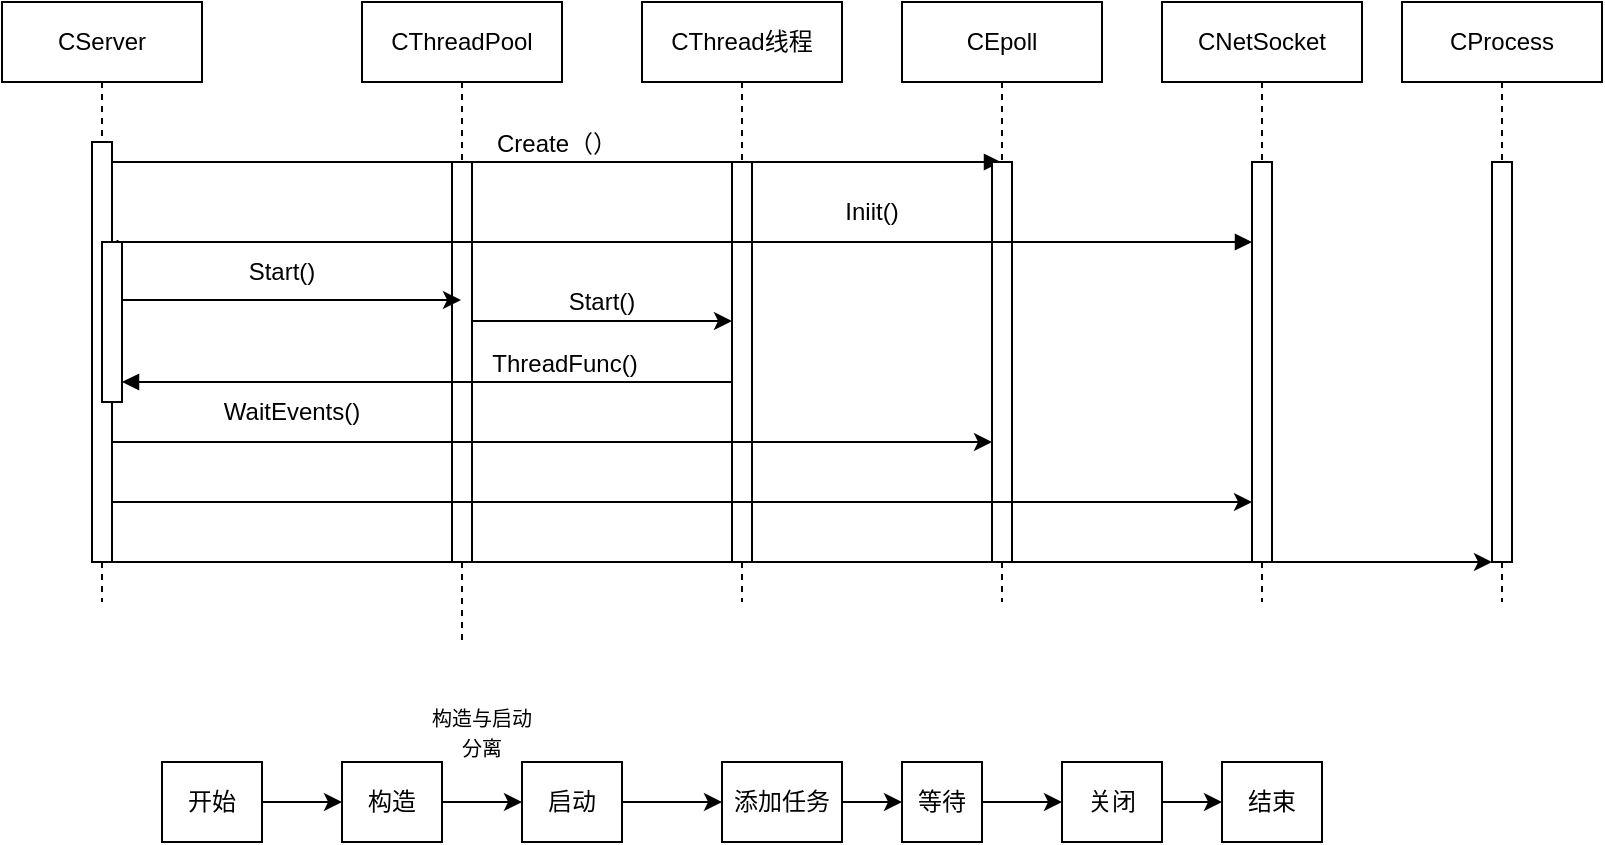 <mxfile version="23.1.1" type="github" pages="2">
  <diagram name="Page-1" id="2YBvvXClWsGukQMizWep">
    <mxGraphModel dx="983" dy="398" grid="1" gridSize="10" guides="1" tooltips="1" connect="1" arrows="1" fold="1" page="1" pageScale="1" pageWidth="850" pageHeight="1100" math="0" shadow="0">
      <root>
        <mxCell id="0" />
        <mxCell id="1" parent="0" />
        <mxCell id="aM9ryv3xv72pqoxQDRHE-1" value="CServer" style="shape=umlLifeline;perimeter=lifelinePerimeter;whiteSpace=wrap;html=1;container=0;dropTarget=0;collapsible=0;recursiveResize=0;outlineConnect=0;portConstraint=eastwest;newEdgeStyle={&quot;edgeStyle&quot;:&quot;elbowEdgeStyle&quot;,&quot;elbow&quot;:&quot;vertical&quot;,&quot;curved&quot;:0,&quot;rounded&quot;:0};" parent="1" vertex="1">
          <mxGeometry x="40" y="40" width="100" height="300" as="geometry" />
        </mxCell>
        <mxCell id="aM9ryv3xv72pqoxQDRHE-2" value="" style="html=1;points=[];perimeter=orthogonalPerimeter;outlineConnect=0;targetShapes=umlLifeline;portConstraint=eastwest;newEdgeStyle={&quot;edgeStyle&quot;:&quot;elbowEdgeStyle&quot;,&quot;elbow&quot;:&quot;vertical&quot;,&quot;curved&quot;:0,&quot;rounded&quot;:0};" parent="aM9ryv3xv72pqoxQDRHE-1" vertex="1">
          <mxGeometry x="45" y="70" width="10" height="210" as="geometry" />
        </mxCell>
        <mxCell id="aM9ryv3xv72pqoxQDRHE-4" value="" style="html=1;points=[];perimeter=orthogonalPerimeter;outlineConnect=0;targetShapes=umlLifeline;portConstraint=eastwest;newEdgeStyle={&quot;edgeStyle&quot;:&quot;elbowEdgeStyle&quot;,&quot;elbow&quot;:&quot;vertical&quot;,&quot;curved&quot;:0,&quot;rounded&quot;:0};" parent="aM9ryv3xv72pqoxQDRHE-1" vertex="1">
          <mxGeometry x="50" y="120" width="10" height="80" as="geometry" />
        </mxCell>
        <mxCell id="aM9ryv3xv72pqoxQDRHE-5" value="CThreadPool" style="shape=umlLifeline;perimeter=lifelinePerimeter;whiteSpace=wrap;html=1;container=0;dropTarget=0;collapsible=0;recursiveResize=0;outlineConnect=0;portConstraint=eastwest;newEdgeStyle={&quot;edgeStyle&quot;:&quot;elbowEdgeStyle&quot;,&quot;elbow&quot;:&quot;vertical&quot;,&quot;curved&quot;:0,&quot;rounded&quot;:0};" parent="1" vertex="1">
          <mxGeometry x="220" y="40" width="100" height="320" as="geometry" />
        </mxCell>
        <mxCell id="aM9ryv3xv72pqoxQDRHE-6" value="" style="html=1;points=[];perimeter=orthogonalPerimeter;outlineConnect=0;targetShapes=umlLifeline;portConstraint=eastwest;newEdgeStyle={&quot;edgeStyle&quot;:&quot;elbowEdgeStyle&quot;,&quot;elbow&quot;:&quot;vertical&quot;,&quot;curved&quot;:0,&quot;rounded&quot;:0};" parent="aM9ryv3xv72pqoxQDRHE-5" vertex="1">
          <mxGeometry x="45" y="80" width="10" height="200" as="geometry" />
        </mxCell>
        <mxCell id="aM9ryv3xv72pqoxQDRHE-7" value="&lt;font style=&quot;font-size: 12px;&quot;&gt;Create（）&lt;/font&gt;" style="html=1;verticalAlign=bottom;endArrow=block;edgeStyle=elbowEdgeStyle;elbow=vertical;curved=0;rounded=0;" parent="1" source="aM9ryv3xv72pqoxQDRHE-2" target="MMfCXASQ-3905Y6IDc7z-5" edge="1">
          <mxGeometry x="-0.001" relative="1" as="geometry">
            <mxPoint x="195" y="130" as="sourcePoint" />
            <Array as="points">
              <mxPoint x="180" y="120" />
            </Array>
            <mxPoint as="offset" />
          </mxGeometry>
        </mxCell>
        <mxCell id="aM9ryv3xv72pqoxQDRHE-9" value="&lt;font style=&quot;font-size: 12px;&quot;&gt;ThreadFunc()&lt;/font&gt;" style="html=1;verticalAlign=bottom;endArrow=block;edgeStyle=elbowEdgeStyle;elbow=vertical;curved=0;rounded=0;" parent="1" edge="1">
          <mxGeometry x="-0.422" relative="1" as="geometry">
            <mxPoint x="409.5" y="230" as="sourcePoint" />
            <Array as="points">
              <mxPoint x="190" y="230" />
            </Array>
            <mxPoint x="100" y="230" as="targetPoint" />
            <mxPoint x="1" as="offset" />
          </mxGeometry>
        </mxCell>
        <mxCell id="MMfCXASQ-3905Y6IDc7z-1" value="CNetSocket" style="shape=umlLifeline;perimeter=lifelinePerimeter;whiteSpace=wrap;html=1;container=0;dropTarget=0;collapsible=0;recursiveResize=0;outlineConnect=0;portConstraint=eastwest;newEdgeStyle={&quot;edgeStyle&quot;:&quot;elbowEdgeStyle&quot;,&quot;elbow&quot;:&quot;vertical&quot;,&quot;curved&quot;:0,&quot;rounded&quot;:0};" vertex="1" parent="1">
          <mxGeometry x="620" y="40" width="100" height="300" as="geometry" />
        </mxCell>
        <mxCell id="MMfCXASQ-3905Y6IDc7z-2" value="" style="html=1;points=[];perimeter=orthogonalPerimeter;outlineConnect=0;targetShapes=umlLifeline;portConstraint=eastwest;newEdgeStyle={&quot;edgeStyle&quot;:&quot;elbowEdgeStyle&quot;,&quot;elbow&quot;:&quot;vertical&quot;,&quot;curved&quot;:0,&quot;rounded&quot;:0};" vertex="1" parent="MMfCXASQ-3905Y6IDc7z-1">
          <mxGeometry x="45" y="80" width="10" height="200" as="geometry" />
        </mxCell>
        <mxCell id="MMfCXASQ-3905Y6IDc7z-3" value="CThread线程" style="shape=umlLifeline;perimeter=lifelinePerimeter;whiteSpace=wrap;html=1;container=0;dropTarget=0;collapsible=0;recursiveResize=0;outlineConnect=0;portConstraint=eastwest;newEdgeStyle={&quot;edgeStyle&quot;:&quot;elbowEdgeStyle&quot;,&quot;elbow&quot;:&quot;vertical&quot;,&quot;curved&quot;:0,&quot;rounded&quot;:0};" vertex="1" parent="1">
          <mxGeometry x="360" y="40" width="100" height="300" as="geometry" />
        </mxCell>
        <mxCell id="MMfCXASQ-3905Y6IDc7z-4" value="" style="html=1;points=[];perimeter=orthogonalPerimeter;outlineConnect=0;targetShapes=umlLifeline;portConstraint=eastwest;newEdgeStyle={&quot;edgeStyle&quot;:&quot;elbowEdgeStyle&quot;,&quot;elbow&quot;:&quot;vertical&quot;,&quot;curved&quot;:0,&quot;rounded&quot;:0};" vertex="1" parent="MMfCXASQ-3905Y6IDc7z-3">
          <mxGeometry x="45" y="80" width="10" height="200" as="geometry" />
        </mxCell>
        <mxCell id="MMfCXASQ-3905Y6IDc7z-5" value="CEpoll" style="shape=umlLifeline;perimeter=lifelinePerimeter;whiteSpace=wrap;html=1;container=0;dropTarget=0;collapsible=0;recursiveResize=0;outlineConnect=0;portConstraint=eastwest;newEdgeStyle={&quot;edgeStyle&quot;:&quot;elbowEdgeStyle&quot;,&quot;elbow&quot;:&quot;vertical&quot;,&quot;curved&quot;:0,&quot;rounded&quot;:0};" vertex="1" parent="1">
          <mxGeometry x="490" y="40" width="100" height="300" as="geometry" />
        </mxCell>
        <mxCell id="MMfCXASQ-3905Y6IDc7z-6" value="" style="html=1;points=[];perimeter=orthogonalPerimeter;outlineConnect=0;targetShapes=umlLifeline;portConstraint=eastwest;newEdgeStyle={&quot;edgeStyle&quot;:&quot;elbowEdgeStyle&quot;,&quot;elbow&quot;:&quot;vertical&quot;,&quot;curved&quot;:0,&quot;rounded&quot;:0};" vertex="1" parent="MMfCXASQ-3905Y6IDc7z-5">
          <mxGeometry x="45" y="80" width="10" height="200" as="geometry" />
        </mxCell>
        <mxCell id="MMfCXASQ-3905Y6IDc7z-22" style="edgeStyle=orthogonalEdgeStyle;rounded=0;orthogonalLoop=1;jettySize=auto;html=1;exitX=1;exitY=0.5;exitDx=0;exitDy=0;entryX=0;entryY=0.5;entryDx=0;entryDy=0;" edge="1" parent="1" source="MMfCXASQ-3905Y6IDc7z-16" target="MMfCXASQ-3905Y6IDc7z-17">
          <mxGeometry relative="1" as="geometry" />
        </mxCell>
        <mxCell id="MMfCXASQ-3905Y6IDc7z-16" value="开始" style="rounded=0;whiteSpace=wrap;html=1;" vertex="1" parent="1">
          <mxGeometry x="120" y="420" width="50" height="40" as="geometry" />
        </mxCell>
        <mxCell id="MMfCXASQ-3905Y6IDc7z-23" value="" style="edgeStyle=orthogonalEdgeStyle;rounded=0;orthogonalLoop=1;jettySize=auto;html=1;" edge="1" parent="1" source="MMfCXASQ-3905Y6IDc7z-17" target="MMfCXASQ-3905Y6IDc7z-18">
          <mxGeometry relative="1" as="geometry" />
        </mxCell>
        <mxCell id="MMfCXASQ-3905Y6IDc7z-17" value="构造" style="rounded=0;whiteSpace=wrap;html=1;" vertex="1" parent="1">
          <mxGeometry x="210" y="420" width="50" height="40" as="geometry" />
        </mxCell>
        <mxCell id="MMfCXASQ-3905Y6IDc7z-24" value="" style="edgeStyle=orthogonalEdgeStyle;rounded=0;orthogonalLoop=1;jettySize=auto;html=1;" edge="1" parent="1" source="MMfCXASQ-3905Y6IDc7z-18" target="MMfCXASQ-3905Y6IDc7z-19">
          <mxGeometry relative="1" as="geometry" />
        </mxCell>
        <mxCell id="MMfCXASQ-3905Y6IDc7z-18" value="启动" style="rounded=0;whiteSpace=wrap;html=1;" vertex="1" parent="1">
          <mxGeometry x="300" y="420" width="50" height="40" as="geometry" />
        </mxCell>
        <mxCell id="MMfCXASQ-3905Y6IDc7z-25" value="" style="edgeStyle=orthogonalEdgeStyle;rounded=0;orthogonalLoop=1;jettySize=auto;html=1;" edge="1" parent="1" source="MMfCXASQ-3905Y6IDc7z-19" target="MMfCXASQ-3905Y6IDc7z-20">
          <mxGeometry relative="1" as="geometry" />
        </mxCell>
        <mxCell id="MMfCXASQ-3905Y6IDc7z-19" value="添加任务" style="rounded=0;whiteSpace=wrap;html=1;" vertex="1" parent="1">
          <mxGeometry x="400" y="420" width="60" height="40" as="geometry" />
        </mxCell>
        <mxCell id="MMfCXASQ-3905Y6IDc7z-31" value="" style="edgeStyle=orthogonalEdgeStyle;rounded=0;orthogonalLoop=1;jettySize=auto;html=1;" edge="1" parent="1" source="MMfCXASQ-3905Y6IDc7z-20" target="MMfCXASQ-3905Y6IDc7z-27">
          <mxGeometry relative="1" as="geometry" />
        </mxCell>
        <mxCell id="MMfCXASQ-3905Y6IDc7z-20" value="等待" style="rounded=0;whiteSpace=wrap;html=1;" vertex="1" parent="1">
          <mxGeometry x="490" y="420" width="40" height="40" as="geometry" />
        </mxCell>
        <mxCell id="MMfCXASQ-3905Y6IDc7z-21" value="&lt;font style=&quot;font-size: 10px;&quot;&gt;构造与启动分离&lt;/font&gt;" style="text;strokeColor=none;align=center;fillColor=none;html=1;verticalAlign=middle;whiteSpace=wrap;rounded=0;" vertex="1" parent="1">
          <mxGeometry x="250" y="390" width="60" height="30" as="geometry" />
        </mxCell>
        <mxCell id="MMfCXASQ-3905Y6IDc7z-30" value="" style="edgeStyle=orthogonalEdgeStyle;rounded=0;orthogonalLoop=1;jettySize=auto;html=1;" edge="1" parent="1" source="MMfCXASQ-3905Y6IDc7z-27" target="MMfCXASQ-3905Y6IDc7z-28">
          <mxGeometry relative="1" as="geometry" />
        </mxCell>
        <mxCell id="MMfCXASQ-3905Y6IDc7z-27" value="关闭" style="rounded=0;whiteSpace=wrap;html=1;" vertex="1" parent="1">
          <mxGeometry x="570" y="420" width="50" height="40" as="geometry" />
        </mxCell>
        <mxCell id="MMfCXASQ-3905Y6IDc7z-28" value="结束" style="rounded=0;whiteSpace=wrap;html=1;" vertex="1" parent="1">
          <mxGeometry x="650" y="420" width="50" height="40" as="geometry" />
        </mxCell>
        <mxCell id="MMfCXASQ-3905Y6IDc7z-33" value="&amp;nbsp;" style="html=1;verticalAlign=bottom;endArrow=block;edgeStyle=elbowEdgeStyle;elbow=vertical;curved=0;rounded=0;" edge="1" parent="1" target="MMfCXASQ-3905Y6IDc7z-2">
          <mxGeometry relative="1" as="geometry">
            <mxPoint x="97.75" y="159" as="sourcePoint" />
            <Array as="points">
              <mxPoint x="670" y="160" />
              <mxPoint x="182.75" y="159" />
            </Array>
            <mxPoint x="610" y="160" as="targetPoint" />
          </mxGeometry>
        </mxCell>
        <mxCell id="MMfCXASQ-3905Y6IDc7z-34" value="Iniit()" style="text;strokeColor=none;align=center;fillColor=none;html=1;verticalAlign=middle;whiteSpace=wrap;rounded=0;" vertex="1" parent="1">
          <mxGeometry x="445" y="130" width="60" height="30" as="geometry" />
        </mxCell>
        <mxCell id="Cn30mJ_6Z4zTKbO2qIz9-1" value="" style="endArrow=classic;html=1;rounded=0;" edge="1" parent="1" target="MMfCXASQ-3905Y6IDc7z-4">
          <mxGeometry relative="1" as="geometry">
            <mxPoint x="275" y="199.5" as="sourcePoint" />
            <mxPoint x="400" y="199.5" as="targetPoint" />
          </mxGeometry>
        </mxCell>
        <mxCell id="Cn30mJ_6Z4zTKbO2qIz9-4" value="Start()" style="text;strokeColor=none;align=center;fillColor=none;html=1;verticalAlign=middle;whiteSpace=wrap;rounded=0;" vertex="1" parent="1">
          <mxGeometry x="310" y="175" width="60" height="30" as="geometry" />
        </mxCell>
        <mxCell id="Cn30mJ_6Z4zTKbO2qIz9-5" value="" style="endArrow=classic;html=1;rounded=0;" edge="1" parent="1">
          <mxGeometry relative="1" as="geometry">
            <mxPoint x="100" y="189" as="sourcePoint" />
            <mxPoint x="269.5" y="189" as="targetPoint" />
            <Array as="points">
              <mxPoint x="160" y="189" />
              <mxPoint x="210" y="189" />
            </Array>
          </mxGeometry>
        </mxCell>
        <mxCell id="Cn30mJ_6Z4zTKbO2qIz9-6" value="&lt;font style=&quot;font-size: 12px;&quot;&gt;Start()&lt;/font&gt;" style="text;strokeColor=none;align=center;fillColor=none;html=1;verticalAlign=middle;whiteSpace=wrap;rounded=0;" vertex="1" parent="1">
          <mxGeometry x="150" y="160" width="60" height="30" as="geometry" />
        </mxCell>
        <mxCell id="Cn30mJ_6Z4zTKbO2qIz9-11" value="" style="endArrow=classic;html=1;rounded=0;" edge="1" parent="1" target="MMfCXASQ-3905Y6IDc7z-6">
          <mxGeometry width="50" height="50" relative="1" as="geometry">
            <mxPoint x="94.75" y="260" as="sourcePoint" />
            <mxPoint x="445.25" y="260" as="targetPoint" />
          </mxGeometry>
        </mxCell>
        <mxCell id="Cn30mJ_6Z4zTKbO2qIz9-12" value="CProcess" style="shape=umlLifeline;perimeter=lifelinePerimeter;whiteSpace=wrap;html=1;container=0;dropTarget=0;collapsible=0;recursiveResize=0;outlineConnect=0;portConstraint=eastwest;newEdgeStyle={&quot;edgeStyle&quot;:&quot;elbowEdgeStyle&quot;,&quot;elbow&quot;:&quot;vertical&quot;,&quot;curved&quot;:0,&quot;rounded&quot;:0};points=[[0.49,0.64,0,0,0],[0.52,0.43,0,0,0]];" vertex="1" parent="1">
          <mxGeometry x="740" y="40" width="100" height="300" as="geometry" />
        </mxCell>
        <mxCell id="Cn30mJ_6Z4zTKbO2qIz9-20" style="edgeStyle=elbowEdgeStyle;rounded=0;orthogonalLoop=1;jettySize=auto;html=1;elbow=vertical;curved=0;" edge="1" parent="Cn30mJ_6Z4zTKbO2qIz9-12" source="Cn30mJ_6Z4zTKbO2qIz9-13" target="Cn30mJ_6Z4zTKbO2qIz9-12">
          <mxGeometry relative="1" as="geometry" />
        </mxCell>
        <mxCell id="Cn30mJ_6Z4zTKbO2qIz9-13" value="" style="html=1;points=[];perimeter=orthogonalPerimeter;outlineConnect=1;targetShapes=umlLifeline;portConstraint=eastwest;newEdgeStyle={&quot;edgeStyle&quot;:&quot;elbowEdgeStyle&quot;,&quot;elbow&quot;:&quot;vertical&quot;,&quot;curved&quot;:0,&quot;rounded&quot;:0};" vertex="1" parent="Cn30mJ_6Z4zTKbO2qIz9-12">
          <mxGeometry x="45" y="80" width="10" height="200" as="geometry" />
        </mxCell>
        <mxCell id="Cn30mJ_6Z4zTKbO2qIz9-16" value="WaitEvents()" style="text;strokeColor=none;align=center;fillColor=none;html=1;verticalAlign=middle;whiteSpace=wrap;rounded=0;" vertex="1" parent="1">
          <mxGeometry x="170" y="240" width="30" height="10" as="geometry" />
        </mxCell>
        <mxCell id="Cn30mJ_6Z4zTKbO2qIz9-19" value="" style="endArrow=classic;html=1;rounded=0;" edge="1" parent="1">
          <mxGeometry width="50" height="50" relative="1" as="geometry">
            <mxPoint x="95" y="290" as="sourcePoint" />
            <mxPoint x="665" y="290" as="targetPoint" />
          </mxGeometry>
        </mxCell>
        <mxCell id="Cn30mJ_6Z4zTKbO2qIz9-21" value="" style="endArrow=classic;html=1;rounded=0;" edge="1" parent="1" target="Cn30mJ_6Z4zTKbO2qIz9-13">
          <mxGeometry width="50" height="50" relative="1" as="geometry">
            <mxPoint x="90" y="320" as="sourcePoint" />
            <mxPoint x="770" y="330" as="targetPoint" />
          </mxGeometry>
        </mxCell>
      </root>
    </mxGraphModel>
  </diagram>
  <diagram id="mNhMqLw0itj7X5ccLGEx" name="第 2 页">
    <mxGraphModel dx="983" dy="398" grid="1" gridSize="10" guides="1" tooltips="1" connect="1" arrows="1" fold="1" page="1" pageScale="1" pageWidth="3300" pageHeight="4681" math="0" shadow="0">
      <root>
        <mxCell id="0" />
        <mxCell id="1" parent="0" />
      </root>
    </mxGraphModel>
  </diagram>
</mxfile>
